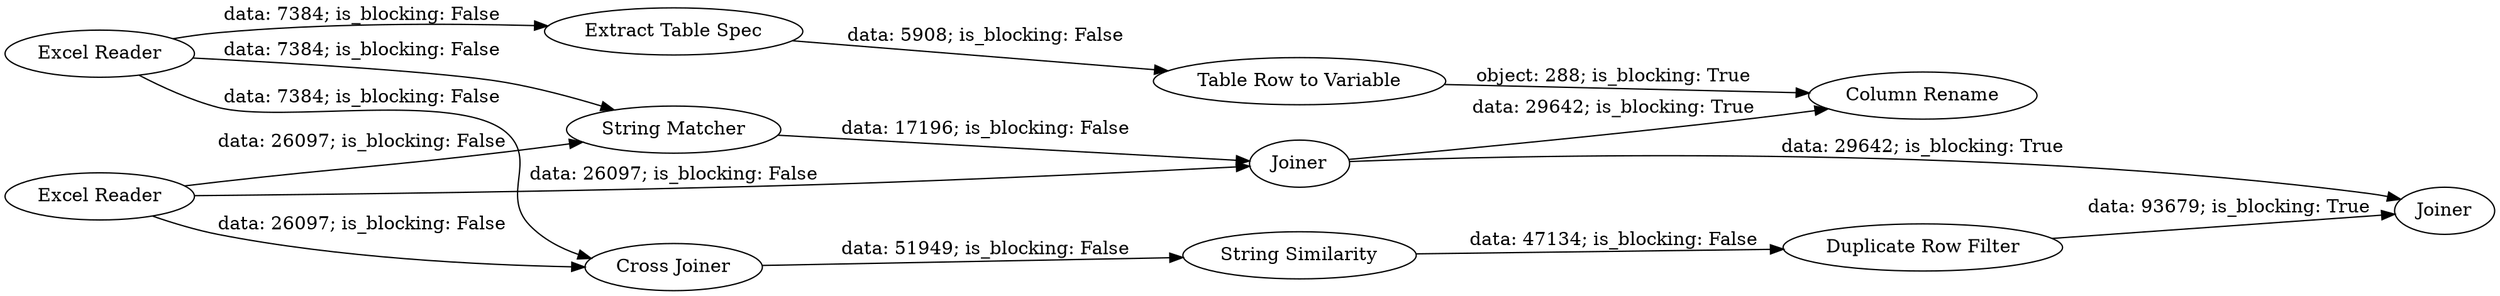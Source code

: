 digraph {
	"4892154352315982427_10" [label=Joiner]
	"4892154352315982427_13" [label="Table Row to Variable"]
	"4892154352315982427_2" [label="Excel Reader"]
	"4892154352315982427_9" [label="String Matcher"]
	"4892154352315982427_11" [label="Column Rename"]
	"4892154352315982427_15" [label="Cross Joiner"]
	"4892154352315982427_17" [label=Joiner]
	"4892154352315982427_14" [label="String Similarity"]
	"4892154352315982427_12" [label="Extract Table Spec"]
	"4892154352315982427_1" [label="Excel Reader"]
	"4892154352315982427_16" [label="Duplicate Row Filter"]
	"4892154352315982427_9" -> "4892154352315982427_10" [label="data: 17196; is_blocking: False"]
	"4892154352315982427_10" -> "4892154352315982427_17" [label="data: 29642; is_blocking: True"]
	"4892154352315982427_12" -> "4892154352315982427_13" [label="data: 5908; is_blocking: False"]
	"4892154352315982427_1" -> "4892154352315982427_10" [label="data: 26097; is_blocking: False"]
	"4892154352315982427_1" -> "4892154352315982427_15" [label="data: 26097; is_blocking: False"]
	"4892154352315982427_2" -> "4892154352315982427_15" [label="data: 7384; is_blocking: False"]
	"4892154352315982427_15" -> "4892154352315982427_14" [label="data: 51949; is_blocking: False"]
	"4892154352315982427_16" -> "4892154352315982427_17" [label="data: 93679; is_blocking: True"]
	"4892154352315982427_10" -> "4892154352315982427_11" [label="data: 29642; is_blocking: True"]
	"4892154352315982427_2" -> "4892154352315982427_12" [label="data: 7384; is_blocking: False"]
	"4892154352315982427_2" -> "4892154352315982427_9" [label="data: 7384; is_blocking: False"]
	"4892154352315982427_13" -> "4892154352315982427_11" [label="object: 288; is_blocking: True"]
	"4892154352315982427_1" -> "4892154352315982427_9" [label="data: 26097; is_blocking: False"]
	"4892154352315982427_14" -> "4892154352315982427_16" [label="data: 47134; is_blocking: False"]
	rankdir=LR
}
